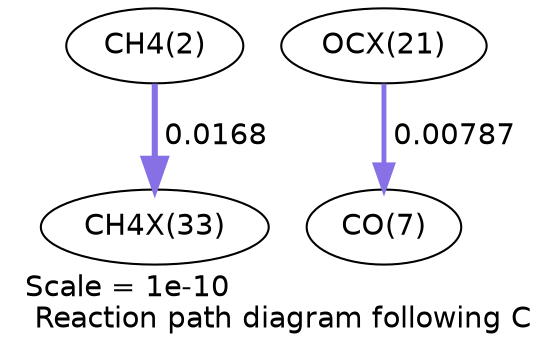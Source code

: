 digraph reaction_paths {
center=1;
s4 -> s48[fontname="Helvetica", penwidth=2.92, arrowsize=1.46, color="0.7, 0.517, 0.9"
, label=" 0.0168"];
s41 -> s9[fontname="Helvetica", penwidth=2.34, arrowsize=1.17, color="0.7, 0.508, 0.9"
, label=" 0.00787"];
s4 [ fontname="Helvetica", label="CH4(2)"];
s9 [ fontname="Helvetica", label="CO(7)"];
s41 [ fontname="Helvetica", label="OCX(21)"];
s48 [ fontname="Helvetica", label="CH4X(33)"];
 label = "Scale = 1e-10\l Reaction path diagram following C";
 fontname = "Helvetica";
}

